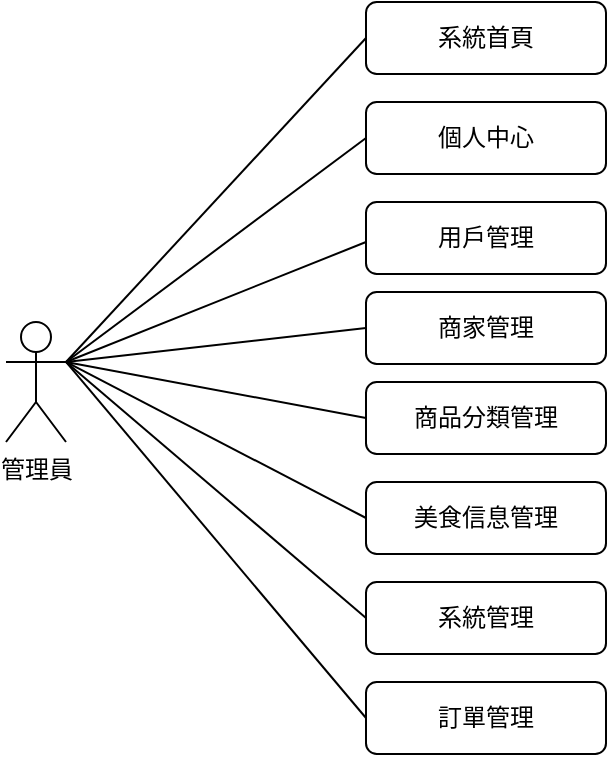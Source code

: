 <mxfile version="22.1.16" type="device">
  <diagram id="XT-WKSKduMd3AAV95OXn" name="第1頁">
    <mxGraphModel dx="794" dy="459" grid="1" gridSize="10" guides="1" tooltips="1" connect="1" arrows="1" fold="1" page="1" pageScale="1" pageWidth="827" pageHeight="1169" math="0" shadow="0">
      <root>
        <mxCell id="0" />
        <mxCell id="1" parent="0" />
        <mxCell id="qus1_pxT7iYyDbfCWf6Y-1" value="管理員" style="shape=umlActor;verticalLabelPosition=bottom;verticalAlign=top;html=1;fillStyle=auto;gradientColor=none;fillColor=default;" parent="1" vertex="1">
          <mxGeometry x="170" y="200" width="30" height="60" as="geometry" />
        </mxCell>
        <mxCell id="qus1_pxT7iYyDbfCWf6Y-6" value="個人中心" style="rounded=1;whiteSpace=wrap;html=1;" parent="1" vertex="1">
          <mxGeometry x="350" y="90" width="120" height="36" as="geometry" />
        </mxCell>
        <mxCell id="qus1_pxT7iYyDbfCWf6Y-7" value="系統首頁" style="rounded=1;whiteSpace=wrap;html=1;" parent="1" vertex="1">
          <mxGeometry x="350" y="40" width="120" height="36" as="geometry" />
        </mxCell>
        <mxCell id="qus1_pxT7iYyDbfCWf6Y-8" value="用戶管理" style="rounded=1;whiteSpace=wrap;html=1;" parent="1" vertex="1">
          <mxGeometry x="350" y="140" width="120" height="36" as="geometry" />
        </mxCell>
        <mxCell id="qus1_pxT7iYyDbfCWf6Y-9" value="商家管理" style="rounded=1;whiteSpace=wrap;html=1;" parent="1" vertex="1">
          <mxGeometry x="350" y="185" width="120" height="36" as="geometry" />
        </mxCell>
        <mxCell id="qus1_pxT7iYyDbfCWf6Y-10" value="商品分類管理" style="rounded=1;whiteSpace=wrap;html=1;" parent="1" vertex="1">
          <mxGeometry x="350" y="230" width="120" height="36" as="geometry" />
        </mxCell>
        <mxCell id="qus1_pxT7iYyDbfCWf6Y-11" value="美食信息管理" style="rounded=1;whiteSpace=wrap;html=1;" parent="1" vertex="1">
          <mxGeometry x="350" y="280" width="120" height="36" as="geometry" />
        </mxCell>
        <mxCell id="qus1_pxT7iYyDbfCWf6Y-12" value="系統管理" style="rounded=1;whiteSpace=wrap;html=1;" parent="1" vertex="1">
          <mxGeometry x="350" y="330" width="120" height="36" as="geometry" />
        </mxCell>
        <mxCell id="qus1_pxT7iYyDbfCWf6Y-13" value="訂單管理" style="rounded=1;whiteSpace=wrap;html=1;" parent="1" vertex="1">
          <mxGeometry x="350" y="380" width="120" height="36" as="geometry" />
        </mxCell>
        <mxCell id="qus1_pxT7iYyDbfCWf6Y-16" value="" style="endArrow=none;html=1;rounded=0;entryX=0;entryY=0.5;entryDx=0;entryDy=0;exitX=1;exitY=0.333;exitDx=0;exitDy=0;exitPerimeter=0;" parent="1" target="qus1_pxT7iYyDbfCWf6Y-9" edge="1" source="qus1_pxT7iYyDbfCWf6Y-1">
          <mxGeometry width="50" height="50" relative="1" as="geometry">
            <mxPoint x="240" y="230" as="sourcePoint" />
            <mxPoint x="410" y="200" as="targetPoint" />
          </mxGeometry>
        </mxCell>
        <mxCell id="qus1_pxT7iYyDbfCWf6Y-17" value="" style="endArrow=none;html=1;rounded=0;entryX=0;entryY=0.5;entryDx=0;entryDy=0;exitX=1;exitY=0.333;exitDx=0;exitDy=0;exitPerimeter=0;" parent="1" target="qus1_pxT7iYyDbfCWf6Y-10" edge="1" source="qus1_pxT7iYyDbfCWf6Y-1">
          <mxGeometry width="50" height="50" relative="1" as="geometry">
            <mxPoint x="240" y="230" as="sourcePoint" />
            <mxPoint x="360" y="210" as="targetPoint" />
          </mxGeometry>
        </mxCell>
        <mxCell id="qus1_pxT7iYyDbfCWf6Y-18" value="" style="endArrow=none;html=1;rounded=0;entryX=0;entryY=0.5;entryDx=0;entryDy=0;exitX=1;exitY=0.333;exitDx=0;exitDy=0;exitPerimeter=0;" parent="1" target="qus1_pxT7iYyDbfCWf6Y-11" edge="1" source="qus1_pxT7iYyDbfCWf6Y-1">
          <mxGeometry width="50" height="50" relative="1" as="geometry">
            <mxPoint x="240" y="230" as="sourcePoint" />
            <mxPoint x="370" y="220" as="targetPoint" />
          </mxGeometry>
        </mxCell>
        <mxCell id="qus1_pxT7iYyDbfCWf6Y-19" value="" style="endArrow=none;html=1;rounded=0;entryX=0;entryY=0.5;entryDx=0;entryDy=0;exitX=1;exitY=0.333;exitDx=0;exitDy=0;exitPerimeter=0;" parent="1" target="qus1_pxT7iYyDbfCWf6Y-12" edge="1" source="qus1_pxT7iYyDbfCWf6Y-1">
          <mxGeometry width="50" height="50" relative="1" as="geometry">
            <mxPoint x="240" y="230" as="sourcePoint" />
            <mxPoint x="360" y="305" as="targetPoint" />
          </mxGeometry>
        </mxCell>
        <mxCell id="qus1_pxT7iYyDbfCWf6Y-21" value="" style="endArrow=none;html=1;rounded=0;entryX=0;entryY=0.5;entryDx=0;entryDy=0;exitX=1;exitY=0.333;exitDx=0;exitDy=0;exitPerimeter=0;" parent="1" target="qus1_pxT7iYyDbfCWf6Y-13" edge="1" source="qus1_pxT7iYyDbfCWf6Y-1">
          <mxGeometry width="50" height="50" relative="1" as="geometry">
            <mxPoint x="240" y="230" as="sourcePoint" />
            <mxPoint x="370" y="365" as="targetPoint" />
          </mxGeometry>
        </mxCell>
        <mxCell id="qus1_pxT7iYyDbfCWf6Y-22" value="" style="endArrow=none;html=1;rounded=0;exitX=1;exitY=0.333;exitDx=0;exitDy=0;exitPerimeter=0;" parent="1" edge="1" source="qus1_pxT7iYyDbfCWf6Y-1">
          <mxGeometry width="50" height="50" relative="1" as="geometry">
            <mxPoint x="240" y="230" as="sourcePoint" />
            <mxPoint x="350" y="160" as="targetPoint" />
          </mxGeometry>
        </mxCell>
        <mxCell id="qus1_pxT7iYyDbfCWf6Y-23" value="" style="endArrow=none;html=1;rounded=0;entryX=0;entryY=0.5;entryDx=0;entryDy=0;exitX=1;exitY=0.333;exitDx=0;exitDy=0;exitPerimeter=0;" parent="1" target="qus1_pxT7iYyDbfCWf6Y-6" edge="1" source="qus1_pxT7iYyDbfCWf6Y-1">
          <mxGeometry width="50" height="50" relative="1" as="geometry">
            <mxPoint x="250" y="220" as="sourcePoint" />
            <mxPoint x="360" y="173" as="targetPoint" />
          </mxGeometry>
        </mxCell>
        <mxCell id="qus1_pxT7iYyDbfCWf6Y-24" value="" style="endArrow=none;html=1;rounded=0;entryX=0;entryY=0.5;entryDx=0;entryDy=0;exitX=1;exitY=0.333;exitDx=0;exitDy=0;exitPerimeter=0;" parent="1" target="qus1_pxT7iYyDbfCWf6Y-7" edge="1" source="qus1_pxT7iYyDbfCWf6Y-1">
          <mxGeometry width="50" height="50" relative="1" as="geometry">
            <mxPoint x="250" y="150" as="sourcePoint" />
            <mxPoint x="360" y="115" as="targetPoint" />
          </mxGeometry>
        </mxCell>
      </root>
    </mxGraphModel>
  </diagram>
</mxfile>
